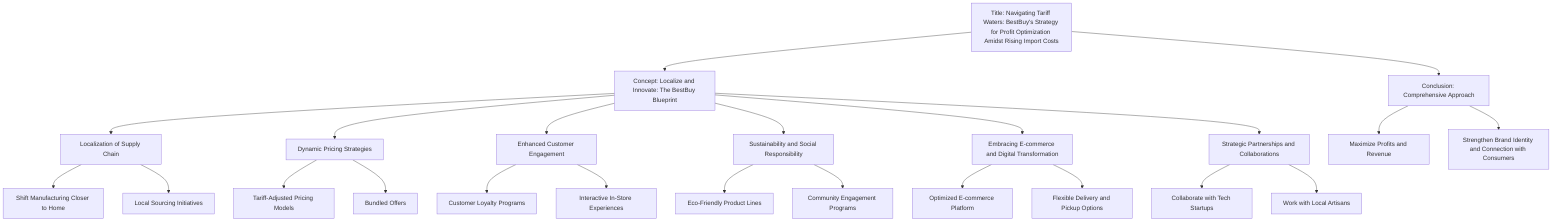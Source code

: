 flowchart TD
        A[Title: Navigating Tariff Waters: BestBuy's Strategy for Profit Optimization Amidst Rising Import Costs] --> B[Concept: Localize and Innovate: The BestBuy Blueprint]
        
        B --> C[Localization of Supply Chain]
        C --> C1[Shift Manufacturing Closer to Home]
        C --> C2[Local Sourcing Initiatives]

        B --> D[Dynamic Pricing Strategies]
        D --> D1[Tariff-Adjusted Pricing Models]
        D --> D2[Bundled Offers]

        B --> E[Enhanced Customer Engagement]
        E --> E1[Customer Loyalty Programs]
        E --> E2[Interactive In-Store Experiences]

        B --> F[Sustainability and Social Responsibility]
        F --> F1[Eco-Friendly Product Lines]
        F --> F2[Community Engagement Programs]

        B --> G[Embracing E-commerce and Digital Transformation]
        G --> G1[Optimized E-commerce Platform]
        G --> G2[Flexible Delivery and Pickup Options]

        B --> H[Strategic Partnerships and Collaborations]
        H --> H1[Collaborate with Tech Startups]
        H --> H2[Work with Local Artisans]

        A --> I[Conclusion: Comprehensive Approach]
        I --> J[Maximize Profits and Revenue]
        I --> K[Strengthen Brand Identity and Connection with Consumers]